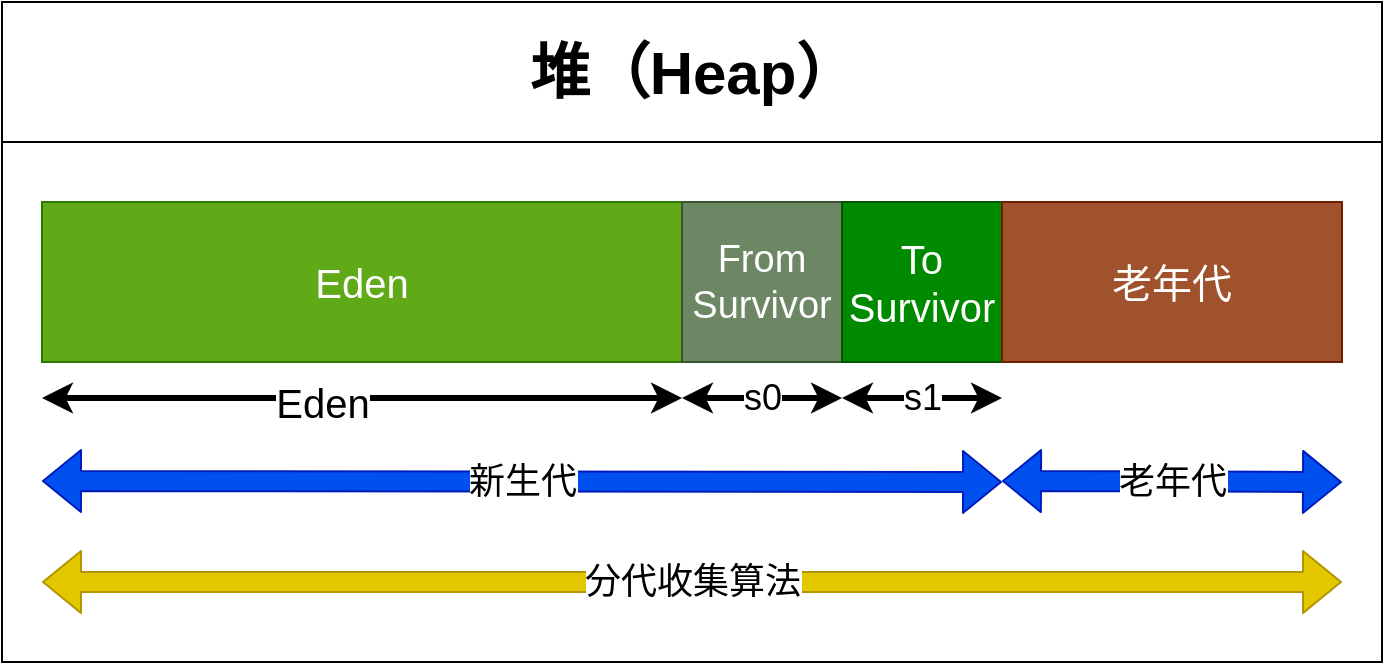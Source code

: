 <mxfile version="14.3.2" type="github">
  <diagram id="SMbD5pwBLaUoNuwdSUZN" name="Page-1">
    <mxGraphModel dx="1422" dy="706" grid="1" gridSize="10" guides="1" tooltips="1" connect="1" arrows="1" fold="1" page="1" pageScale="1" pageWidth="850" pageHeight="1100" math="0" shadow="0">
      <root>
        <mxCell id="0" />
        <mxCell id="1" parent="0" />
        <mxCell id="K24L0DZYHjiDjr_08N4e-1" value="&lt;font style=&quot;font-size: 30px&quot;&gt;堆（Heap）&lt;/font&gt;" style="swimlane;html=1;startSize=70;horizontal=1;containerType=tree;newEdgeStyle={&quot;edgeStyle&quot;:&quot;elbowEdgeStyle&quot;,&quot;startArrow&quot;:&quot;none&quot;,&quot;endArrow&quot;:&quot;none&quot;};" vertex="1" parent="1">
          <mxGeometry x="20" y="110" width="690" height="330" as="geometry" />
        </mxCell>
        <mxCell id="K24L0DZYHjiDjr_08N4e-7" value="Eden" style="rounded=0;whiteSpace=wrap;html=1;fillColor=#60a917;strokeColor=#2D7600;fontColor=#ffffff;fontSize=20;" vertex="1" parent="K24L0DZYHjiDjr_08N4e-1">
          <mxGeometry x="20" y="100" width="320" height="80" as="geometry" />
        </mxCell>
        <mxCell id="K24L0DZYHjiDjr_08N4e-8" value="From&lt;br style=&quot;font-size: 19px;&quot;&gt;Survivor" style="rounded=0;whiteSpace=wrap;html=1;fillColor=#6d8764;strokeColor=#3A5431;fontColor=#ffffff;fontSize=19;" vertex="1" parent="K24L0DZYHjiDjr_08N4e-1">
          <mxGeometry x="340" y="100" width="80" height="80" as="geometry" />
        </mxCell>
        <mxCell id="K24L0DZYHjiDjr_08N4e-10" value="To&lt;br style=&quot;font-size: 20px;&quot;&gt;Survivor" style="rounded=0;whiteSpace=wrap;html=1;fillColor=#008a00;strokeColor=#005700;fontColor=#ffffff;fontSize=20;" vertex="1" parent="K24L0DZYHjiDjr_08N4e-1">
          <mxGeometry x="420" y="100" width="80" height="80" as="geometry" />
        </mxCell>
        <mxCell id="K24L0DZYHjiDjr_08N4e-11" value="老年代" style="rounded=0;whiteSpace=wrap;html=1;fillColor=#a0522d;strokeColor=#6D1F00;fontColor=#ffffff;fontSize=20;" vertex="1" parent="K24L0DZYHjiDjr_08N4e-1">
          <mxGeometry x="500" y="100" width="170" height="80" as="geometry" />
        </mxCell>
        <mxCell id="K24L0DZYHjiDjr_08N4e-13" value="" style="endArrow=classic;startArrow=classic;html=1;strokeWidth=3;fontSize=17;" edge="1" parent="K24L0DZYHjiDjr_08N4e-1">
          <mxGeometry width="50" height="50" relative="1" as="geometry">
            <mxPoint x="20" y="198" as="sourcePoint" />
            <mxPoint x="340" y="198" as="targetPoint" />
          </mxGeometry>
        </mxCell>
        <mxCell id="K24L0DZYHjiDjr_08N4e-17" value="Eden" style="edgeLabel;html=1;align=center;verticalAlign=middle;resizable=0;points=[];fontSize=20;" vertex="1" connectable="0" parent="K24L0DZYHjiDjr_08N4e-13">
          <mxGeometry x="-0.125" y="-2" relative="1" as="geometry">
            <mxPoint as="offset" />
          </mxGeometry>
        </mxCell>
        <mxCell id="K24L0DZYHjiDjr_08N4e-14" value="s0" style="endArrow=classic;startArrow=classic;html=1;strokeWidth=3;fontSize=18;" edge="1" parent="K24L0DZYHjiDjr_08N4e-1">
          <mxGeometry width="50" height="50" relative="1" as="geometry">
            <mxPoint x="340" y="198" as="sourcePoint" />
            <mxPoint x="420" y="198" as="targetPoint" />
            <Array as="points">
              <mxPoint x="380" y="198" />
            </Array>
          </mxGeometry>
        </mxCell>
        <mxCell id="K24L0DZYHjiDjr_08N4e-18" value="新生代" style="endArrow=classic;startArrow=classic;html=1;strokeColor=#001DBC;strokeWidth=1;shape=flexArrow;fillColor=#0050ef;fontSize=18;" edge="1" parent="K24L0DZYHjiDjr_08N4e-1">
          <mxGeometry width="50" height="50" relative="1" as="geometry">
            <mxPoint x="20" y="239.5" as="sourcePoint" />
            <mxPoint x="500" y="240" as="targetPoint" />
          </mxGeometry>
        </mxCell>
        <mxCell id="K24L0DZYHjiDjr_08N4e-19" value="老年代" style="endArrow=classic;startArrow=classic;html=1;strokeColor=#001DBC;strokeWidth=1;shape=flexArrow;fillColor=#0050ef;fontSize=18;" edge="1" parent="K24L0DZYHjiDjr_08N4e-1">
          <mxGeometry width="50" height="50" relative="1" as="geometry">
            <mxPoint x="500" y="239.5" as="sourcePoint" />
            <mxPoint x="670" y="240" as="targetPoint" />
            <mxPoint as="offset" />
          </mxGeometry>
        </mxCell>
        <mxCell id="K24L0DZYHjiDjr_08N4e-20" value="分代收集算法" style="endArrow=classic;startArrow=classic;html=1;strokeColor=#B09500;strokeWidth=1;fillColor=#e3c800;shape=flexArrow;fontSize=18;" edge="1" parent="K24L0DZYHjiDjr_08N4e-1">
          <mxGeometry width="50" height="50" relative="1" as="geometry">
            <mxPoint x="20" y="290" as="sourcePoint" />
            <mxPoint x="670" y="290" as="targetPoint" />
          </mxGeometry>
        </mxCell>
        <mxCell id="K24L0DZYHjiDjr_08N4e-16" value="s1" style="endArrow=classic;startArrow=classic;html=1;strokeWidth=3;fontSize=18;" edge="1" parent="K24L0DZYHjiDjr_08N4e-1">
          <mxGeometry width="50" height="50" relative="1" as="geometry">
            <mxPoint x="420" y="198" as="sourcePoint" />
            <mxPoint x="500" y="198" as="targetPoint" />
            <Array as="points">
              <mxPoint x="460" y="198" />
            </Array>
          </mxGeometry>
        </mxCell>
      </root>
    </mxGraphModel>
  </diagram>
</mxfile>
